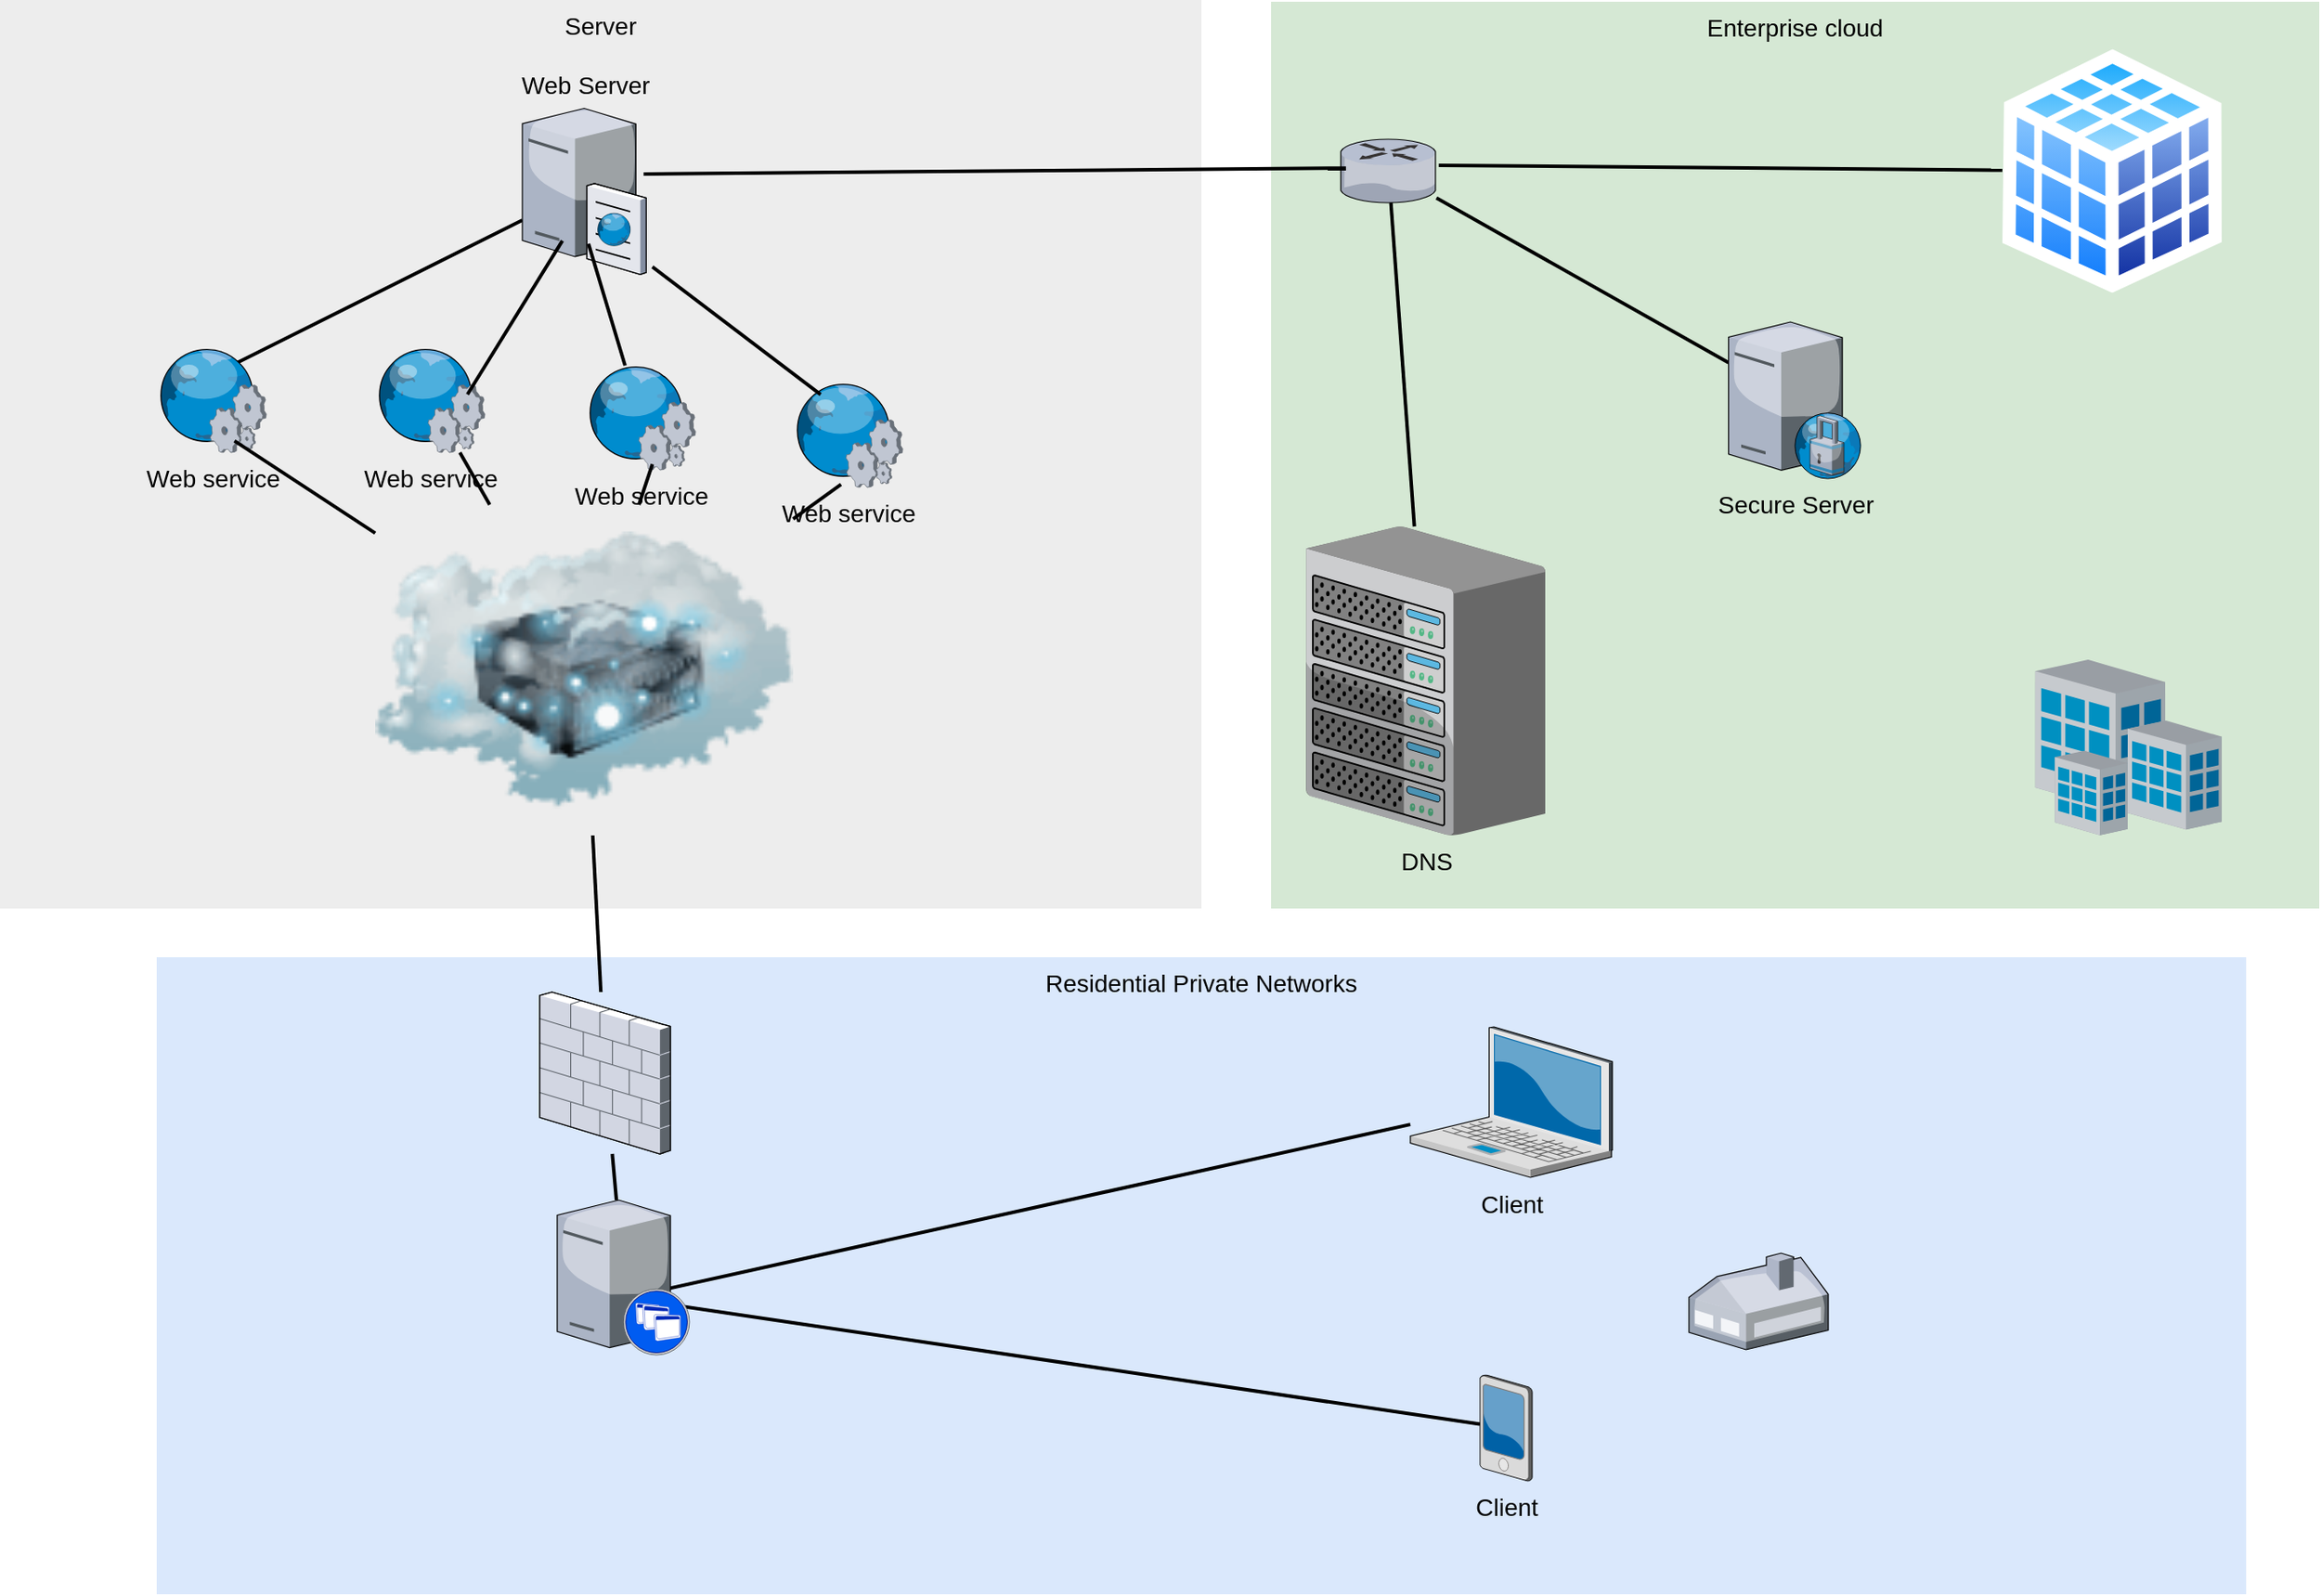 <mxfile version="13.6.9" type="github">
  <diagram name="Page-1" id="e3a06f82-3646-2815-327d-82caf3d4e204">
    <mxGraphModel dx="1847" dy="750" grid="1" gridSize="10" guides="1" tooltips="1" connect="1" arrows="1" fold="1" page="1" pageScale="1.5" pageWidth="1169" pageHeight="826" background="none" math="0" shadow="0">
      <root>
        <mxCell id="0" style=";html=1;" />
        <mxCell id="1" style=";html=1;" parent="0" />
        <mxCell id="6a7d8f32e03d9370-60" value="Enterprise cloud" style="whiteSpace=wrap;html=1;fillColor=#d5e8d4;fontSize=14;strokeColor=none;verticalAlign=top;" parent="1" vertex="1">
          <mxGeometry x="970" y="21" width="602" height="521" as="geometry" />
        </mxCell>
        <mxCell id="6a7d8f32e03d9370-59" value="Server&lt;br&gt;" style="whiteSpace=wrap;html=1;fillColor=#EDEDED;fontSize=14;strokeColor=none;verticalAlign=top;" parent="1" vertex="1">
          <mxGeometry x="240" y="20" width="690" height="522" as="geometry" />
        </mxCell>
        <mxCell id="6a7d8f32e03d9370-58" value="Residential Private Networks" style="whiteSpace=wrap;html=1;fillColor=#dae8fc;fontSize=14;strokeColor=none;verticalAlign=top;" parent="1" vertex="1">
          <mxGeometry x="330" y="570" width="1200" height="366" as="geometry" />
        </mxCell>
        <mxCell id="6a7d8f32e03d9370-36" style="edgeStyle=none;rounded=0;html=1;startSize=10;endSize=10;jettySize=auto;orthogonalLoop=1;fontSize=14;endArrow=none;endFill=0;strokeWidth=2;entryX=0.763;entryY=0.586;entryDx=0;entryDy=0;entryPerimeter=0;" parent="1" source="6a7d8f32e03d9370-1" target="6a7d8f32e03d9370-8" edge="1">
          <mxGeometry relative="1" as="geometry">
            <mxPoint x="866" y="739.463" as="targetPoint" />
          </mxGeometry>
        </mxCell>
        <mxCell id="6a7d8f32e03d9370-1" value="Client" style="verticalLabelPosition=bottom;aspect=fixed;html=1;verticalAlign=top;strokeColor=none;shape=mxgraph.citrix.laptop_2;fillColor=#66B2FF;gradientColor=#0066CC;fontSize=14;" parent="1" vertex="1">
          <mxGeometry x="1050" y="610" width="116" height="86.5" as="geometry" />
        </mxCell>
        <mxCell id="6a7d8f32e03d9370-37" style="edgeStyle=none;rounded=0;html=1;startSize=10;endSize=10;jettySize=auto;orthogonalLoop=1;fontSize=14;endArrow=none;endFill=0;strokeWidth=2;entryX=0.741;entryY=0.661;entryDx=0;entryDy=0;entryPerimeter=0;" parent="1" source="6a7d8f32e03d9370-6" target="6a7d8f32e03d9370-8" edge="1">
          <mxGeometry relative="1" as="geometry">
            <mxPoint x="866" y="765.004" as="targetPoint" />
          </mxGeometry>
        </mxCell>
        <mxCell id="6a7d8f32e03d9370-6" value="Client" style="verticalLabelPosition=bottom;aspect=fixed;html=1;verticalAlign=top;strokeColor=none;shape=mxgraph.citrix.pda;fillColor=#66B2FF;gradientColor=#0066CC;fontSize=14;" parent="1" vertex="1">
          <mxGeometry x="1090" y="810" width="30" height="61" as="geometry" />
        </mxCell>
        <mxCell id="6a7d8f32e03d9370-39" style="edgeStyle=none;rounded=0;html=1;startSize=10;endSize=10;jettySize=auto;orthogonalLoop=1;fontSize=14;endArrow=none;endFill=0;strokeWidth=2;" parent="1" source="6a7d8f32e03d9370-8" target="6a7d8f32e03d9370-21" edge="1">
          <mxGeometry relative="1" as="geometry">
            <mxPoint x="737" y="846" as="targetPoint" />
          </mxGeometry>
        </mxCell>
        <mxCell id="6a7d8f32e03d9370-8" value="" style="verticalLabelPosition=bottom;aspect=fixed;html=1;verticalAlign=top;strokeColor=none;shape=mxgraph.citrix.xenapp_server;fillColor=#66B2FF;gradientColor=#0066CC;fontSize=14;" parent="1" vertex="1">
          <mxGeometry x="560.0" y="709.5" width="76" height="89" as="geometry" />
        </mxCell>
        <mxCell id="6a7d8f32e03d9370-50" style="edgeStyle=none;rounded=0;html=1;startSize=10;endSize=10;jettySize=auto;orthogonalLoop=1;fontSize=14;endArrow=none;endFill=0;strokeWidth=2;" parent="1" source="6a7d8f32e03d9370-13" target="6a7d8f32e03d9370-16" edge="1">
          <mxGeometry relative="1" as="geometry" />
        </mxCell>
        <mxCell id="6a7d8f32e03d9370-51" style="edgeStyle=none;rounded=0;html=1;startSize=10;endSize=10;jettySize=auto;orthogonalLoop=1;fontSize=14;endArrow=none;endFill=0;strokeWidth=2;exitX=0.683;exitY=0.167;exitDx=0;exitDy=0;exitPerimeter=0;" parent="1" source="6tzZUwA_6-HjAS6rVnxu-2" target="6a7d8f32e03d9370-15" edge="1">
          <mxGeometry relative="1" as="geometry" />
        </mxCell>
        <mxCell id="6a7d8f32e03d9370-56" style="edgeStyle=none;rounded=0;html=1;startSize=10;endSize=10;jettySize=auto;orthogonalLoop=1;fontSize=14;endArrow=none;endFill=0;strokeWidth=2;" parent="1" source="6a7d8f32e03d9370-13" target="6a7d8f32e03d9370-25" edge="1">
          <mxGeometry relative="1" as="geometry" />
        </mxCell>
        <mxCell id="6a7d8f32e03d9370-13" value="" style="verticalLabelPosition=bottom;aspect=fixed;html=1;verticalAlign=top;strokeColor=none;shape=mxgraph.citrix.router;fillColor=#66B2FF;gradientColor=#0066CC;fontSize=14;" parent="1" vertex="1">
          <mxGeometry x="1010" y="100" width="55" height="36.5" as="geometry" />
        </mxCell>
        <mxCell id="6a7d8f32e03d9370-15" value="Web Server" style="verticalLabelPosition=top;aspect=fixed;html=1;verticalAlign=bottom;strokeColor=none;shape=mxgraph.citrix.cache_server;fillColor=#66B2FF;gradientColor=#0066CC;fontSize=14;labelPosition=center;align=center;" parent="1" vertex="1">
          <mxGeometry x="540" y="80" width="71" height="97.5" as="geometry" />
        </mxCell>
        <mxCell id="6a7d8f32e03d9370-16" value="DNS" style="verticalLabelPosition=bottom;aspect=fixed;html=1;verticalAlign=top;strokeColor=none;shape=mxgraph.citrix.chassis;fillColor=#66B2FF;gradientColor=#0066CC;fontSize=14;" parent="1" vertex="1">
          <mxGeometry x="990" y="322.5" width="137.5" height="177.5" as="geometry" />
        </mxCell>
        <mxCell id="6a7d8f32e03d9370-48" style="edgeStyle=none;rounded=0;html=1;startSize=10;endSize=10;jettySize=auto;orthogonalLoop=1;fontSize=14;endArrow=none;endFill=0;strokeWidth=2;" parent="1" source="6a7d8f32e03d9370-21" target="6tzZUwA_6-HjAS6rVnxu-1" edge="1">
          <mxGeometry relative="1" as="geometry" />
        </mxCell>
        <mxCell id="6a7d8f32e03d9370-21" value="" style="verticalLabelPosition=bottom;aspect=fixed;html=1;verticalAlign=top;strokeColor=none;shape=mxgraph.citrix.firewall;fillColor=#66B2FF;gradientColor=#0066CC;fontSize=14;" parent="1" vertex="1">
          <mxGeometry x="550" y="590" width="75" height="93" as="geometry" />
        </mxCell>
        <mxCell id="6a7d8f32e03d9370-23" value="" style="verticalLabelPosition=bottom;aspect=fixed;html=1;verticalAlign=top;strokeColor=none;shape=mxgraph.citrix.home_office;fillColor=#66B2FF;gradientColor=#0066CC;fontSize=14;" parent="1" vertex="1">
          <mxGeometry x="1210" y="740" width="80" height="55.5" as="geometry" />
        </mxCell>
        <mxCell id="6a7d8f32e03d9370-25" value="Secure Server" style="verticalLabelPosition=bottom;aspect=fixed;html=1;verticalAlign=top;strokeColor=none;shape=mxgraph.citrix.proxy_server;fillColor=#66B2FF;gradientColor=#0066CC;fontSize=14;" parent="1" vertex="1">
          <mxGeometry x="1232.75" y="205" width="76.5" height="90" as="geometry" />
        </mxCell>
        <mxCell id="6a7d8f32e03d9370-31" value="" style="verticalLabelPosition=bottom;aspect=fixed;html=1;verticalAlign=top;strokeColor=none;shape=mxgraph.citrix.site;fillColor=#66B2FF;gradientColor=#0066CC;fontSize=14;" parent="1" vertex="1">
          <mxGeometry x="1409" y="399" width="107" height="101" as="geometry" />
        </mxCell>
        <mxCell id="6tzZUwA_6-HjAS6rVnxu-1" value="" style="image;html=1;image=img/lib/clip_art/networking/Cloud_Server_128x128.png" vertex="1" parent="1">
          <mxGeometry x="455.5" y="310" width="240" height="190" as="geometry" />
        </mxCell>
        <mxCell id="6tzZUwA_6-HjAS6rVnxu-2" value="Web service" style="verticalLabelPosition=bottom;aspect=fixed;html=1;verticalAlign=top;strokeColor=none;shape=mxgraph.citrix.web_service;fillColor=#66B2FF;gradientColor=#0066CC;fontSize=14;" vertex="1" parent="1">
          <mxGeometry x="330" y="220" width="63" height="60" as="geometry" />
        </mxCell>
        <mxCell id="6tzZUwA_6-HjAS6rVnxu-3" value="Web service" style="verticalLabelPosition=bottom;aspect=fixed;html=1;verticalAlign=top;strokeColor=none;shape=mxgraph.citrix.web_service;fillColor=#66B2FF;gradientColor=#0066CC;fontSize=14;" vertex="1" parent="1">
          <mxGeometry x="455.5" y="220" width="63" height="60" as="geometry" />
        </mxCell>
        <mxCell id="6tzZUwA_6-HjAS6rVnxu-4" value="Web service" style="verticalLabelPosition=bottom;aspect=fixed;html=1;verticalAlign=top;strokeColor=none;shape=mxgraph.citrix.web_service;fillColor=#66B2FF;gradientColor=#0066CC;fontSize=14;" vertex="1" parent="1">
          <mxGeometry x="576.5" y="230" width="63" height="60" as="geometry" />
        </mxCell>
        <mxCell id="6tzZUwA_6-HjAS6rVnxu-7" style="edgeStyle=none;rounded=0;html=1;startSize=10;endSize=10;jettySize=auto;orthogonalLoop=1;fontSize=14;endArrow=none;endFill=0;strokeWidth=2;entryX=0.324;entryY=0.803;entryDx=0;entryDy=0;entryPerimeter=0;exitX=0.841;exitY=0.444;exitDx=0;exitDy=0;exitPerimeter=0;" edge="1" parent="1" source="6tzZUwA_6-HjAS6rVnxu-3" target="6a7d8f32e03d9370-15">
          <mxGeometry relative="1" as="geometry">
            <mxPoint x="635.999" y="205.81" as="sourcePoint" />
            <mxPoint x="832.97" y="120.005" as="targetPoint" />
          </mxGeometry>
        </mxCell>
        <mxCell id="6tzZUwA_6-HjAS6rVnxu-8" style="edgeStyle=none;rounded=0;html=1;startSize=10;endSize=10;jettySize=auto;orthogonalLoop=1;fontSize=14;endArrow=none;endFill=0;strokeWidth=2;entryX=0.535;entryY=0.821;entryDx=0;entryDy=0;entryPerimeter=0;" edge="1" parent="1" source="6tzZUwA_6-HjAS6rVnxu-4" target="6a7d8f32e03d9370-15">
          <mxGeometry relative="1" as="geometry">
            <mxPoint x="462.983" y="256.64" as="sourcePoint" />
            <mxPoint x="573.004" y="168.293" as="targetPoint" />
          </mxGeometry>
        </mxCell>
        <mxCell id="6tzZUwA_6-HjAS6rVnxu-9" value="Web service" style="verticalLabelPosition=bottom;aspect=fixed;html=1;verticalAlign=top;strokeColor=none;shape=mxgraph.citrix.web_service;fillColor=#66B2FF;gradientColor=#0066CC;fontSize=14;" vertex="1" parent="1">
          <mxGeometry x="695.5" y="240" width="63" height="60" as="geometry" />
        </mxCell>
        <mxCell id="6tzZUwA_6-HjAS6rVnxu-10" style="edgeStyle=none;rounded=0;html=1;startSize=10;endSize=10;jettySize=auto;orthogonalLoop=1;fontSize=14;endArrow=none;endFill=0;strokeWidth=2;entryX=1.052;entryY=0.957;entryDx=0;entryDy=0;entryPerimeter=0;exitX=0.251;exitY=0.111;exitDx=0;exitDy=0;exitPerimeter=0;" edge="1" parent="1" source="6tzZUwA_6-HjAS6rVnxu-9" target="6a7d8f32e03d9370-15">
          <mxGeometry relative="1" as="geometry">
            <mxPoint x="608.991" y="240" as="sourcePoint" />
            <mxPoint x="587.985" y="170.048" as="targetPoint" />
          </mxGeometry>
        </mxCell>
        <mxCell id="6tzZUwA_6-HjAS6rVnxu-11" style="edgeStyle=none;rounded=0;html=1;startSize=10;endSize=10;jettySize=auto;orthogonalLoop=1;fontSize=14;endArrow=none;endFill=0;strokeWidth=2;exitX=0.437;exitY=0.972;exitDx=0;exitDy=0;exitPerimeter=0;" edge="1" parent="1" source="6tzZUwA_6-HjAS6rVnxu-9" target="6tzZUwA_6-HjAS6rVnxu-1">
          <mxGeometry relative="1" as="geometry">
            <mxPoint x="721.313" y="256.66" as="sourcePoint" />
            <mxPoint x="624.692" y="183.308" as="targetPoint" />
          </mxGeometry>
        </mxCell>
        <mxCell id="6tzZUwA_6-HjAS6rVnxu-12" style="edgeStyle=none;rounded=0;html=1;startSize=10;endSize=10;jettySize=auto;orthogonalLoop=1;fontSize=14;endArrow=none;endFill=0;strokeWidth=2;exitX=0.709;exitY=0.889;exitDx=0;exitDy=0;exitPerimeter=0;" edge="1" parent="1" source="6tzZUwA_6-HjAS6rVnxu-2" target="6tzZUwA_6-HjAS6rVnxu-1">
          <mxGeometry relative="1" as="geometry">
            <mxPoint x="357.531" y="360.0" as="sourcePoint" />
            <mxPoint x="330" y="379.908" as="targetPoint" />
          </mxGeometry>
        </mxCell>
        <mxCell id="6tzZUwA_6-HjAS6rVnxu-13" style="edgeStyle=none;rounded=0;html=1;startSize=10;endSize=10;jettySize=auto;orthogonalLoop=1;fontSize=14;endArrow=none;endFill=0;strokeWidth=2;" edge="1" parent="1" source="6tzZUwA_6-HjAS6rVnxu-3" target="6tzZUwA_6-HjAS6rVnxu-1">
          <mxGeometry relative="1" as="geometry">
            <mxPoint x="437.531" y="330.0" as="sourcePoint" />
            <mxPoint x="410" y="349.908" as="targetPoint" />
          </mxGeometry>
        </mxCell>
        <mxCell id="6tzZUwA_6-HjAS6rVnxu-14" style="edgeStyle=none;rounded=0;html=1;startSize=10;endSize=10;jettySize=auto;orthogonalLoop=1;fontSize=14;endArrow=none;endFill=0;strokeWidth=2;exitX=0.606;exitY=0.944;exitDx=0;exitDy=0;exitPerimeter=0;" edge="1" parent="1" source="6tzZUwA_6-HjAS6rVnxu-4" target="6tzZUwA_6-HjAS6rVnxu-1">
          <mxGeometry relative="1" as="geometry">
            <mxPoint x="753.031" y="328.32" as="sourcePoint" />
            <mxPoint x="660" y="320" as="targetPoint" />
          </mxGeometry>
        </mxCell>
        <mxCell id="6tzZUwA_6-HjAS6rVnxu-17" value="" style="aspect=fixed;perimeter=ellipsePerimeter;html=1;align=center;shadow=0;dashed=0;spacingTop=3;image;image=img/lib/active_directory/database_cube.svg;" vertex="1" parent="1">
          <mxGeometry x="1390" y="48.25" width="126" height="140" as="geometry" />
        </mxCell>
        <mxCell id="6tzZUwA_6-HjAS6rVnxu-19" style="edgeStyle=none;rounded=0;html=1;startSize=10;endSize=10;jettySize=auto;orthogonalLoop=1;fontSize=14;endArrow=none;endFill=0;strokeWidth=2;exitX=1.024;exitY=0.411;exitDx=0;exitDy=0;exitPerimeter=0;" edge="1" parent="1" source="6a7d8f32e03d9370-13" target="6tzZUwA_6-HjAS6rVnxu-17">
          <mxGeometry relative="1" as="geometry">
            <mxPoint x="1075" y="599.686" as="sourcePoint" />
            <mxPoint x="1290" y="689.094" as="targetPoint" />
          </mxGeometry>
        </mxCell>
        <mxCell id="6tzZUwA_6-HjAS6rVnxu-20" style="edgeStyle=none;rounded=0;html=1;startSize=10;endSize=10;jettySize=auto;orthogonalLoop=1;fontSize=14;endArrow=none;endFill=0;strokeWidth=2;exitX=0.981;exitY=0.41;exitDx=0;exitDy=0;exitPerimeter=0;entryX=0.055;entryY=0.454;entryDx=0;entryDy=0;entryPerimeter=0;" edge="1" parent="1" source="6a7d8f32e03d9370-15" target="6a7d8f32e03d9370-13">
          <mxGeometry relative="1" as="geometry">
            <mxPoint x="383.029" y="240.02" as="sourcePoint" />
            <mxPoint x="550.0" y="156.506" as="targetPoint" />
          </mxGeometry>
        </mxCell>
      </root>
    </mxGraphModel>
  </diagram>
</mxfile>
